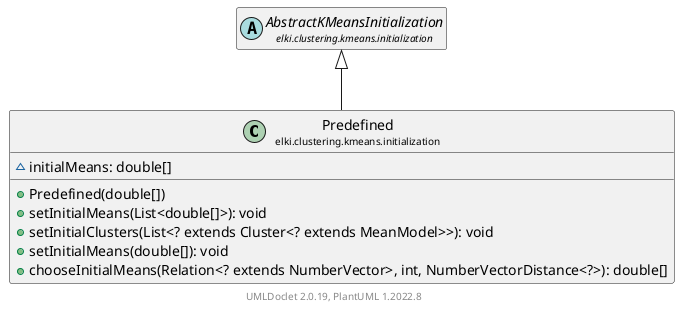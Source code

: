 @startuml
    remove .*\.(Instance|Par|Parameterizer|Factory)$
    set namespaceSeparator none
    hide empty fields
    hide empty methods

    class "<size:14>Predefined\n<size:10>elki.clustering.kmeans.initialization" as elki.clustering.kmeans.initialization.Predefined [[Predefined.html]] {
        ~initialMeans: double[]
        +Predefined(double[])
        +setInitialMeans(List<double[]>): void
        +setInitialClusters(List<? extends Cluster<? extends MeanModel>>): void
        +setInitialMeans(double[]): void
        +chooseInitialMeans(Relation<? extends NumberVector>, int, NumberVectorDistance<?>): double[]
    }

    abstract class "<size:14>AbstractKMeansInitialization\n<size:10>elki.clustering.kmeans.initialization" as elki.clustering.kmeans.initialization.AbstractKMeansInitialization [[AbstractKMeansInitialization.html]]
    class "<size:14>Predefined.Par\n<size:10>elki.clustering.kmeans.initialization" as elki.clustering.kmeans.initialization.Predefined.Par [[Predefined.Par.html]]

    elki.clustering.kmeans.initialization.AbstractKMeansInitialization <|-- elki.clustering.kmeans.initialization.Predefined
    elki.clustering.kmeans.initialization.Predefined +-- elki.clustering.kmeans.initialization.Predefined.Par

    center footer UMLDoclet 2.0.19, PlantUML 1.2022.8
@enduml
